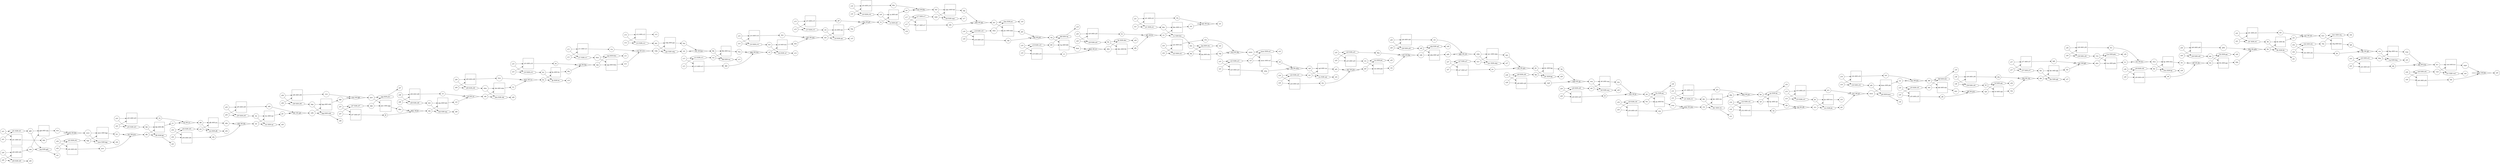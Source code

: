 digraph day24 {
  rankdir=LR;
  node [shape=circle] z07; 
  node [shape=circle] z06; 
  node [shape=circle] z09; 
  node [shape=circle] z08; 
  node [shape=circle] rqd; 
  node [shape=circle] cst; 
  node [shape=circle] ccd; 
  node [shape=circle] ssj; 
  node [shape=circle] ccp; 
  node [shape=circle] ccr; 
  node [shape=circle] pmr; 
  node [shape=circle] pmv; 
  node [shape=circle] z10; 
  node [shape=circle] kcp; 
  node [shape=circle] z12; 
  node [shape=circle] dvm; 
  node [shape=circle] z11; 
  node [shape=circle] z14; 
  node [shape=circle] mgw; 
  node [shape=circle] z13; 
  node [shape=circle] z16; 
  node [shape=circle] z15; 
  node [shape=circle] z18; 
  node [shape=circle] tvc; 
  node [shape=circle] tvb; 
  node [shape=circle] z17; 
  node [shape=circle] z19; 
  node [shape=circle] cdc; 
  node [shape=circle] dfh; 
  node [shape=circle] ctw; 
  node [shape=circle] tvm; 
  node [shape=circle] fjn; 
  node [shape=circle] rrj; 
  node [shape=circle] stm; 
  node [shape=circle] bbn; 
  node [shape=circle] dfs; 
  node [shape=circle] stq; 
  node [shape=circle] vjg; 
  node [shape=circle] mhq; 
  node [shape=circle] y00; 
  node [shape=circle] jbq; 
  node [shape=circle] z21; 
  node [shape=circle] z20; 
  node [shape=circle] y02; 
  node [shape=circle] z23; 
  node [shape=circle] y01; 
  node [shape=circle] jbr; 
  node [shape=circle] z22; 
  node [shape=circle] y04; 
  node [shape=circle] z25; 
  node [shape=circle] y03; 
  node [shape=circle] bsm; 
  node [shape=circle] z24; 
  node [shape=circle] y06; 
  node [shape=circle] sdp; 
  node [shape=circle] z27; 
  node [shape=circle] y05; 
  node [shape=circle] z26; 
  node [shape=circle] jbv; 
  node [shape=circle] y08; 
  node [shape=circle] dwt; 
  node [shape=circle] z29; 
  node [shape=circle] y07; 
  node [shape=circle] z28; 
  node [shape=circle] y09; 
  node [shape=circle] rsc; 
  node [shape=circle] dgh; 
  node [shape=circle] bck; 
  node [shape=circle] bcr; 
  node [shape=circle] rcb; 
  node [shape=circle] vkg; 
  node [shape=circle] z30; 
  node [shape=circle] y11; 
  node [shape=circle] z32; 
  node [shape=circle] y10; 
  node [shape=circle] z31; 
  node [shape=circle] tgk; 
  node [shape=circle] y13; 
  node [shape=circle] z34; 
  node [shape=circle] y12; 
  node [shape=circle] z33; 
  node [shape=circle] y15; 
  node [shape=circle] z36; 
  node [shape=circle] y14; 
  node [shape=circle] gnc; 
  node [shape=circle] z35; 
  node [shape=circle] y17; 
  node [shape=circle] z38; 
  node [shape=circle] y16; 
  node [shape=circle] tgq; 
  node [shape=circle] z37; 
  node [shape=circle] y19; 
  node [shape=circle] y18; 
  node [shape=circle] z39; 
  node [shape=circle] rtg; 
  node [shape=circle] kfd; 
  node [shape=circle] kvv; 
  node [shape=circle] bds; 
  node [shape=circle] jdk; 
  node [shape=circle] pps; 
  node [shape=circle] mjr; 
  node [shape=circle] y20; 
  node [shape=circle] z41; 
  node [shape=circle] z40; 
  node [shape=circle] x01; 
  node [shape=circle] y22; 
  node [shape=circle] z43; 
  node [shape=circle] x00; 
  node [shape=circle] y21; 
  node [shape=circle] z42; 
  node [shape=circle] x03; 
  node [shape=circle] y24; 
  node [shape=circle] z45; 
  node [shape=circle] x02; 
  node [shape=circle] y23; 
  node [shape=circle] z44; 
  node [shape=circle] x05; 
  node [shape=circle] y26; 
  node [shape=circle] x04; 
  node [shape=circle] y25; 
  node [shape=circle] x07; 
  node [shape=circle] y28; 
  node [shape=circle] fmf; 
  node [shape=circle] x06; 
  node [shape=circle] y27; 
  node [shape=circle] x09; 
  node [shape=circle] x08; 
  node [shape=circle] y29; 
  node [shape=circle] qsg; 
  node [shape=circle] nmj; 
  node [shape=circle] qss; 
  node [shape=circle] vmj; 
  node [shape=circle] x10; 
  node [shape=circle] y31; 
  node [shape=circle] bvk; 
  node [shape=circle] y30; 
  node [shape=circle] x12; 
  node [shape=circle] y33; 
  node [shape=circle] x11; 
  node [shape=circle] y32; 
  node [shape=circle] nmw; 
  node [shape=circle] x14; 
  node [shape=circle] y35; 
  node [shape=circle] x13; 
  node [shape=circle] y34; 
  node [shape=circle] x16; 
  node [shape=circle] y37; 
  node [shape=circle] x15; 
  node [shape=circle] y36; 
  node [shape=circle] x18; 
  node [shape=circle] y39; 
  node [shape=circle] x17; 
  node [shape=circle] y38; 
  node [shape=circle] x19; 
  node [shape=circle] rvg; 
  node [shape=circle] gpk; 
  node [shape=circle] qtg; 
  node [shape=circle] khh; 
  node [shape=circle] khg; 
  node [shape=circle] djs; 
  node [shape=circle] chs; 
  node [shape=circle] khn; 
  node [shape=circle] nnq; 
  node [shape=circle] y40; 
  node [shape=circle] x21; 
  node [shape=circle] y42; 
  node [shape=circle] x20; 
  node [shape=circle] y41; 
  node [shape=circle] x23; 
  node [shape=circle] y44; 
  node [shape=circle] x22; 
  node [shape=circle] y43; 
  node [shape=circle] hbr; 
  node [shape=circle] jft; 
  node [shape=circle] gqb; 
  node [shape=circle] x25; 
  node [shape=circle] x24; 
  node [shape=circle] vnr; 
  node [shape=circle] x27; 
  node [shape=circle] gqg; 
  node [shape=circle] x26; 
  node [shape=circle] x29; 
  node [shape=circle] x28; 
  node [shape=circle] tjt; 
  node [shape=circle] bwv; 
  node [shape=circle] bgp; 
  node [shape=circle] bgq; 
  node [shape=circle] x30; 
  node [shape=circle] psw; 
  node [shape=circle] x32; 
  node [shape=circle] htc; 
  node [shape=circle] mmw; 
  node [shape=circle] grb; 
  node [shape=circle] x31; 
  node [shape=circle] x34; 
  node [shape=circle] x33; 
  node [shape=circle] x36; 
  node [shape=circle] x35; 
  node [shape=circle] x38; 
  node [shape=circle] x37; 
  node [shape=circle] x39; 
  node [shape=circle] fpk; 
  node [shape=circle] rgv; 
  node [shape=circle] ptd; 
  node [shape=circle] ptk; 
  node [shape=circle] nph; 
  node [shape=circle] ptj; 
  node [shape=circle] jhd; 
  node [shape=circle] kjg; 
  node [shape=circle] npn; 
  node [shape=circle] x41; 
  node [shape=circle] hdq; 
  node [shape=circle] x40; 
  node [shape=circle] x43; 
  node [shape=circle] x42; 
  node [shape=circle] qfk; 
  node [shape=circle] sjm; 
  node [shape=circle] dmb; 
  node [shape=circle] qfn; 
  node [shape=circle] x44; 
  node [shape=circle] jhv; 
  node [shape=circle] fqc; 
  node [shape=circle] qfp; 
  node [shape=circle] gsj; 
  node [shape=circle] gst; 
  node [shape=circle] nqm; 
  node [shape=circle] gtf; 
  node [shape=circle] hvg; 
  node [shape=circle] pvc; 
  node [shape=circle] pvj; 
  node [shape=circle] wcs; 
  node [shape=circle] nrq; 
  node [shape=circle] fbk; 
  node [shape=circle] gdm; 
  node [shape=circle] qhg; 
  node [shape=circle] wtt; 
  node [shape=circle] rjq; 
  node [shape=circle] nbm; 
  node [shape=circle] wdh; 
  node [shape=circle] wdg; 
  node [shape=circle] tnt; 
  node [shape=circle] vbq; 
  node [shape=circle] vsc; 
  node [shape=circle] fcf; 
  node [shape=circle] pwp; 
  node [shape=circle] kmm; 
  node [shape=circle] rkf; 
  node [shape=circle] pgc; 
  node [shape=circle] ncf; 
  node [shape=circle] jkq; 
  node [shape=circle] fct; 
  node [shape=circle] cnm; 
  node [shape=circle] knh; 
  node [shape=circle] hhg; 
  node [shape=circle] ftw; 
  node [shape=circle] cns; 
  node [shape=circle] hhm; 
  node [shape=circle] vdc; 
  node [shape=circle] wvv; 
  node [shape=circle] fdv; 
  node [shape=circle] mbp; 
  node [shape=circle] ndp; 
  node [shape=circle] wft; 
  node [shape=circle] ggg; 
  node [shape=circle] msp; 
  node [shape=circle] jmr; 
  node [shape=circle] wgd; 
  node [shape=circle] fvh; 
  node [shape=circle] kpb; 
  node [shape=circle] mcv; 
  node [shape=circle] cpt; 
  node [shape=circle] spf; 
  node [shape=circle] dbf; 
  node [shape=circle] spg; 
  node [shape=circle] jns; 
  node [shape=circle] dbm; 
  node [shape=circle] spk; 
  node [shape=circle] nfh; 
  node [shape=circle] dsb; 
  node [shape=circle] spq; 
  node [shape=circle] fwg; 
  node [shape=circle] nfn; 
  node [shape=circle] nfq; 
  node [shape=circle] tbn; 
  node [shape=circle] vwd; 
  node [shape=circle] fgc; 
  node [shape=circle] dcc; 
  node [shape=circle] pkj; 
  node [shape=circle] dtg; 
  node [shape=circle] krb; 
  node [shape=circle] pkw; 
  node [shape=circle] tcq; 
  node [shape=circle] cbf; 
  node [shape=circle] crv; 
  node [shape=circle] srk; 
  node [shape=circle] cbk; 
  node [shape=circle] nhh; 
  node [shape=circle] nhm; 
  node [shape=circle] fht; 
  node [shape=circle] nhn; 
  node [shape=circle] ddw; 
  node [shape=circle] mfp; 
  node [shape=circle] csf; 
  node [shape=circle] csh; 
  node [shape=circle] mft; 
  node [shape=circle] z01; 
  node [shape=circle] z00; 
  node [shape=circle] z03; 
  node [shape=circle] z02; 
  node [shape=circle] kbv; 
  node [shape=circle] z05; 
  node [shape=circle] z04; 
  node [shape=square] "x23 AND y23"; 
  node [shape=octagon] "dbf XOR dsb"; 
  node [shape=square] "x41 AND y41"; 
  node [shape=square] "kbv AND ctw"; 
  node [shape=diamond] "djs OR tgk"; 
  node [shape=square] "nmw AND bgp"; 
  node [shape=diamond] "jns OR npn"; 
  node [shape=square] "y29 AND x29"; 
  node [shape=square] "y17 AND x17"; 
  node [shape=square] "kmm AND ptk"; 
  node [shape=square] "hbr AND qfp"; 
  node [shape=square] "qfk AND pvj"; 
  node [shape=octagon] "tvb XOR jhd"; 
  node [shape=octagon] "y29 XOR x29"; 
  node [shape=square] "rqd AND cns"; 
  node [shape=square] "jbv AND kjg"; 
  node [shape=octagon] "tvm XOR pkw"; 
  node [shape=square] "vwd AND kvv"; 
  node [shape=octagon] "nmw XOR bgp"; 
  node [shape=diamond] "cdc OR stq"; 
  node [shape=octagon] "x16 XOR y16"; 
  node [shape=octagon] "x37 XOR y37"; 
  node [shape=octagon] "x24 XOR y24"; 
  node [shape=octagon] "y40 XOR x40"; 
  node [shape=diamond] "ccd OR cst"; 
  node [shape=octagon] "fht XOR ddw"; 
  node [shape=square] "wft AND nnq"; 
  node [shape=square] "srk AND sjm"; 
  node [shape=square] "y06 AND x06"; 
  node [shape=octagon] "gqg XOR pmv"; 
  node [shape=diamond] "ndp OR nfq"; 
  node [shape=diamond] "bsm OR vsc"; 
  node [shape=octagon] "x15 XOR y15"; 
  node [shape=octagon] "bwv XOR vbq"; 
  node [shape=octagon] "kbv XOR ctw"; 
  node [shape=octagon] "x10 XOR y10"; 
  node [shape=octagon] "x08 XOR y08"; 
  node [shape=square] "fgc AND dvm"; 
  node [shape=square] "y03 AND x03"; 
  node [shape=octagon] "x26 XOR y26"; 
  node [shape=square] "y02 AND x02"; 
  node [shape=octagon] "x36 XOR y36"; 
  node [shape=diamond] "ptj OR dtg"; 
  node [shape=diamond] "stm OR tjt"; 
  node [shape=octagon] "mmw XOR ncf"; 
  node [shape=square] "y26 AND x26"; 
  node [shape=square] "rrj AND mft"; 
  node [shape=octagon] "x05 XOR y05"; 
  node [shape=square] "x16 AND y16"; 
  node [shape=square] "nqm AND fmf"; 
  node [shape=octagon] "wft XOR nnq"; 
  node [shape=square] "y13 AND x13"; 
  node [shape=diamond] "rcb OR khg"; 
  node [shape=square] "y28 AND x28"; 
  node [shape=square] "csf AND bck"; 
  node [shape=octagon] "x31 XOR y31"; 
  node [shape=octagon] "rrj XOR mft"; 
  node [shape=square] "hhg AND ccp"; 
  node [shape=octagon] "y00 XOR x00"; 
  node [shape=octagon] "x25 XOR y25"; 
  node [shape=square] "x42 AND y42"; 
  node [shape=diamond] "ggg OR hvg"; 
  node [shape=octagon] "pps XOR wdg"; 
  node [shape=octagon] "y04 XOR x04"; 
  node [shape=square] "qtg AND knh"; 
  node [shape=square] "x27 AND y27"; 
  node [shape=diamond] "jdk OR pmr"; 
  node [shape=octagon] "nhm XOR jmr"; 
  node [shape=square] "fpk AND dfh"; 
  node [shape=octagon] "x06 XOR y06"; 
  node [shape=square] "x38 AND y38"; 
  node [shape=octagon] "x22 XOR y22"; 
  node [shape=square] "vbq AND bwv"; 
  node [shape=octagon] "x14 XOR y14"; 
  node [shape=square] "fjn AND htc"; 
  node [shape=octagon] "kfd XOR rtg"; 
  node [shape=diamond] "bvk OR khh"; 
  node [shape=octagon] "x34 XOR y34"; 
  node [shape=square] "mmw AND ncf"; 
  node [shape=square] "y11 AND x11"; 
  node [shape=diamond] "wgd OR vjg"; 
  node [shape=diamond] "qss OR wtt"; 
  node [shape=diamond] "dmb OR crv"; 
  node [shape=square] "y08 AND x08"; 
  node [shape=diamond] "nhh OR tgq"; 
  node [shape=octagon] "cpt XOR fqc"; 
  node [shape=diamond] "tnt OR khn"; 
  node [shape=square] "fbk AND tcq"; 
  node [shape=octagon] "spq XOR gpk"; 
  node [shape=octagon] "x02 XOR y02"; 
  node [shape=square] "x20 AND y20"; 
  node [shape=square] "x36 AND y36"; 
  node [shape=square] "x12 AND y12"; 
  node [shape=octagon] "mfp XOR spf"; 
  node [shape=octagon] "spg XOR hhm"; 
  node [shape=square] "y32 AND x32"; 
  node [shape=square] "y04 AND x04"; 
  node [shape=diamond] "pkj OR msp"; 
  node [shape=diamond] "tvc OR dcc"; 
  node [shape=diamond] "vnr OR krb"; 
  node [shape=octagon] "fmf XOR nqm"; 
  node [shape=square] "rtg AND kfd"; 
  node [shape=octagon] "fvh XOR pgc"; 
  node [shape=octagon] "fcf XOR spk"; 
  node [shape=diamond] "pvc OR gst"; 
  node [shape=square] "cbk AND nbm"; 
  node [shape=square] "x09 AND y09"; 
  node [shape=octagon] "x07 XOR y07"; 
  node [shape=octagon] "ptk XOR kmm"; 
  node [shape=octagon] "x28 XOR y28"; 
  node [shape=diamond] "dbm OR jft"; 
  node [shape=square] "jbr AND wcs"; 
  node [shape=octagon] "y42 XOR x42"; 
  node [shape=square] "y00 AND x00"; 
  node [shape=octagon] "y19 XOR x19"; 
  node [shape=diamond] "tbn OR grb"; 
  node [shape=octagon] "kvv XOR vwd"; 
  node [shape=octagon] "wcs XOR jbr"; 
  node [shape=octagon] "srk XOR sjm"; 
  node [shape=square] "y39 AND x39"; 
  node [shape=octagon] "bgq XOR wdh"; 
  node [shape=square] "bbn AND rsc"; 
  node [shape=octagon] "y18 XOR x18"; 
  node [shape=square] "tvm AND pkw"; 
  node [shape=octagon] "x23 XOR y23"; 
  node [shape=square] "x19 AND y19"; 
  node [shape=diamond] "qhg OR gnc"; 
  node [shape=octagon] "jbv XOR kjg"; 
  node [shape=square] "y05 AND x05"; 
  node [shape=octagon] "x32 XOR y32"; 
  node [shape=square] "x31 AND y31"; 
  node [shape=octagon] "ccp XOR hhg"; 
  node [shape=square] "x15 AND y15"; 
  node [shape=square] "jmr AND nhm"; 
  node [shape=square] "x10 AND y10"; 
  node [shape=square] "bgq AND wdh"; 
  node [shape=octagon] "ftw XOR gsj"; 
  node [shape=square] "x44 AND y44"; 
  node [shape=octagon] "fjn XOR htc"; 
  node [shape=square] "y43 AND x43"; 
  node [shape=square] "y30 AND x30"; 
  node [shape=square] "tvb AND jhd"; 
  node [shape=square] "x40 AND y40"; 
  node [shape=diamond] "mgw OR bds"; 
  node [shape=square] "fdv AND dfs"; 
  node [shape=diamond] "rkf OR mhq"; 
  node [shape=octagon] "pvj XOR qfk"; 
  node [shape=square] "pmv AND gqg"; 
  node [shape=octagon] "x21 XOR y21"; 
  node [shape=octagon] "x38 XOR y38"; 
  node [shape=diamond] "mjr OR kpb"; 
  node [shape=diamond] "jbq OR vmj"; 
  node [shape=octagon] "jkq XOR nhn"; 
  node [shape=diamond] "qfn OR fct"; 
  node [shape=octagon] "x30 XOR y30"; 
  node [shape=octagon] "y35 XOR x35"; 
  node [shape=square] "y24 AND x24"; 
  node [shape=square] "fcf AND spk"; 
  node [shape=diamond] "cnm OR dgh"; 
  node [shape=octagon] "x27 XOR y27"; 
  node [shape=octagon] "chs XOR rgv"; 
  node [shape=diamond] "vdc OR kcp"; 
  node [shape=octagon] "y39 XOR x39"; 
  node [shape=octagon] "x13 XOR y13"; 
  node [shape=diamond] "ssj OR ccr"; 
  node [shape=diamond] "fwg OR gtf"; 
  node [shape=octagon] "knh XOR qtg"; 
  node [shape=square] "fqc AND cpt"; 
  node [shape=octagon] "y17 XOR x17"; 
  node [shape=octagon] "hbr XOR qfp"; 
  node [shape=square] "y22 AND x22"; 
  node [shape=octagon] "y01 XOR x01"; 
  node [shape=diamond] "jhv OR nph"; 
  node [shape=octagon] "dfs XOR fdv"; 
  node [shape=diamond] "gqb OR csh"; 
  node [shape=octagon] "dvm XOR fgc"; 
  node [shape=octagon] "y03 XOR x03"; 
  node [shape=square] "mfp AND spf"; 
  node [shape=octagon] "x44 XOR y44"; 
  node [shape=square] "gpk AND spq"; 
  node [shape=square] "x21 AND y21"; 
  node [shape=diamond] "cbf OR nfn"; 
  node [shape=square] "spg AND hhm"; 
  node [shape=octagon] "cns XOR rqd"; 
  node [shape=diamond] "rjq OR nfh"; 
  node [shape=square] "mcv AND mbp"; 
  node [shape=square] "wdg AND pps"; 
  node [shape=diamond] "nrq OR vkg"; 
  node [shape=square] "x33 AND y33"; 
  node [shape=octagon] "x20 XOR y20"; 
  node [shape=octagon] "y43 XOR x43"; 
  node [shape=octagon] "dfh XOR fpk"; 
  node [shape=octagon] "fbk XOR tcq"; 
  node [shape=octagon] "x09 XOR y09"; 
  node [shape=diamond] "pwp OR nmj"; 
  node [shape=square] "y25 AND x25"; 
  node [shape=square] "y34 AND x34"; 
  node [shape=octagon] "x11 XOR y11"; 
  node [shape=diamond] "hdq OR gdm"; 
  node [shape=octagon] "mcv XOR mbp"; 
  node [shape=octagon] "nbm XOR cbk"; 
  node [shape=square] "fvh AND pgc"; 
  node [shape=square] "jkq AND nhn"; 
  node [shape=diamond] "dwt OR qsg"; 
  node [shape=square] "dbf AND dsb"; 
  node [shape=octagon] "rsc XOR bbn"; 
  node [shape=square] "y14 AND x14"; 
  node [shape=square] "x35 AND y35"; 
  node [shape=octagon] "x41 XOR y41"; 
  node [shape=square] "y37 AND x37"; 
  node [shape=octagon] "bck XOR csf"; 
  node [shape=square] "y07 AND x07"; 
  node [shape=diamond] "sdp OR ptd"; 
  node [shape=square] "y01 AND x01"; 
  node [shape=diamond] "bcr OR psw"; 
  node [shape=square] "chs AND rgv"; 
  node [shape=square] "y18 AND x18"; 
  node [shape=square] "ddw AND fht"; 
  node [shape=octagon] "x33 XOR y33"; 
  node [shape=square] "gsj AND ftw"; 
  node [shape=octagon] "x12 XOR y12"; 
  node [shape=diamond] "rvg OR wvv"; 
  "x23" -> "x23 AND y23"; 
  "dbf" -> "dbf XOR dsb"; 
  "x41" -> "x41 AND y41"; 
  "kbv" -> "kbv AND ctw"; 
  "djs" -> "djs OR tgk"; 
  "nmw" -> "nmw AND bgp"; 
  "jns" -> "jns OR npn"; 
  "y29" -> "y29 AND x29"; 
  "y17" -> "y17 AND x17"; 
  "kmm" -> "kmm AND ptk"; 
  "hbr" -> "hbr AND qfp"; 
  "qfk" -> "qfk AND pvj"; 
  "tvb" -> "tvb XOR jhd"; 
  "y29" -> "y29 XOR x29"; 
  "rqd" -> "rqd AND cns"; 
  "jbv" -> "jbv AND kjg"; 
  "tvm" -> "tvm XOR pkw"; 
  "vwd" -> "vwd AND kvv"; 
  "nmw" -> "nmw XOR bgp"; 
  "cdc" -> "cdc OR stq"; 
  "x16" -> "x16 XOR y16"; 
  "x37" -> "x37 XOR y37"; 
  "x24" -> "x24 XOR y24"; 
  "y40" -> "y40 XOR x40"; 
  "ccd" -> "ccd OR cst"; 
  "fht" -> "fht XOR ddw"; 
  "wft" -> "wft AND nnq"; 
  "srk" -> "srk AND sjm"; 
  "y06" -> "y06 AND x06"; 
  "gqg" -> "gqg XOR pmv"; 
  "ndp" -> "ndp OR nfq"; 
  "bsm" -> "bsm OR vsc"; 
  "x15" -> "x15 XOR y15"; 
  "bwv" -> "bwv XOR vbq"; 
  "kbv" -> "kbv XOR ctw"; 
  "x10" -> "x10 XOR y10"; 
  "x08" -> "x08 XOR y08"; 
  "fgc" -> "fgc AND dvm"; 
  "y03" -> "y03 AND x03"; 
  "x26" -> "x26 XOR y26"; 
  "y02" -> "y02 AND x02"; 
  "x36" -> "x36 XOR y36"; 
  "ptj" -> "ptj OR dtg"; 
  "stm" -> "stm OR tjt"; 
  "mmw" -> "mmw XOR ncf"; 
  "y26" -> "y26 AND x26"; 
  "rrj" -> "rrj AND mft"; 
  "x05" -> "x05 XOR y05"; 
  "x16" -> "x16 AND y16"; 
  "nqm" -> "nqm AND fmf"; 
  "wft" -> "wft XOR nnq"; 
  "y13" -> "y13 AND x13"; 
  "rcb" -> "rcb OR khg"; 
  "y28" -> "y28 AND x28"; 
  "csf" -> "csf AND bck"; 
  "x31" -> "x31 XOR y31"; 
  "rrj" -> "rrj XOR mft"; 
  "hhg" -> "hhg AND ccp"; 
  "y00" -> "y00 XOR x00"; 
  "x25" -> "x25 XOR y25"; 
  "x42" -> "x42 AND y42"; 
  "ggg" -> "ggg OR hvg"; 
  "pps" -> "pps XOR wdg"; 
  "y04" -> "y04 XOR x04"; 
  "qtg" -> "qtg AND knh"; 
  "x27" -> "x27 AND y27"; 
  "jdk" -> "jdk OR pmr"; 
  "nhm" -> "nhm XOR jmr"; 
  "fpk" -> "fpk AND dfh"; 
  "x06" -> "x06 XOR y06"; 
  "x38" -> "x38 AND y38"; 
  "x22" -> "x22 XOR y22"; 
  "vbq" -> "vbq AND bwv"; 
  "x14" -> "x14 XOR y14"; 
  "fjn" -> "fjn AND htc"; 
  "kfd" -> "kfd XOR rtg"; 
  "bvk" -> "bvk OR khh"; 
  "x34" -> "x34 XOR y34"; 
  "mmw" -> "mmw AND ncf"; 
  "y11" -> "y11 AND x11"; 
  "wgd" -> "wgd OR vjg"; 
  "qss" -> "qss OR wtt"; 
  "dmb" -> "dmb OR crv"; 
  "y08" -> "y08 AND x08"; 
  "nhh" -> "nhh OR tgq"; 
  "cpt" -> "cpt XOR fqc"; 
  "tnt" -> "tnt OR khn"; 
  "fbk" -> "fbk AND tcq"; 
  "spq" -> "spq XOR gpk"; 
  "x02" -> "x02 XOR y02"; 
  "x20" -> "x20 AND y20"; 
  "x36" -> "x36 AND y36"; 
  "x12" -> "x12 AND y12"; 
  "mfp" -> "mfp XOR spf"; 
  "spg" -> "spg XOR hhm"; 
  "y32" -> "y32 AND x32"; 
  "y04" -> "y04 AND x04"; 
  "pkj" -> "pkj OR msp"; 
  "tvc" -> "tvc OR dcc"; 
  "vnr" -> "vnr OR krb"; 
  "fmf" -> "fmf XOR nqm"; 
  "rtg" -> "rtg AND kfd"; 
  "fvh" -> "fvh XOR pgc"; 
  "fcf" -> "fcf XOR spk"; 
  "pvc" -> "pvc OR gst"; 
  "cbk" -> "cbk AND nbm"; 
  "x09" -> "x09 AND y09"; 
  "x07" -> "x07 XOR y07"; 
  "ptk" -> "ptk XOR kmm"; 
  "x28" -> "x28 XOR y28"; 
  "dbm" -> "dbm OR jft"; 
  "jbr" -> "jbr AND wcs"; 
  "y42" -> "y42 XOR x42"; 
  "y00" -> "y00 AND x00"; 
  "y19" -> "y19 XOR x19"; 
  "tbn" -> "tbn OR grb"; 
  "kvv" -> "kvv XOR vwd"; 
  "wcs" -> "wcs XOR jbr"; 
  "srk" -> "srk XOR sjm"; 
  "y39" -> "y39 AND x39"; 
  "bgq" -> "bgq XOR wdh"; 
  "bbn" -> "bbn AND rsc"; 
  "y18" -> "y18 XOR x18"; 
  "tvm" -> "tvm AND pkw"; 
  "x23" -> "x23 XOR y23"; 
  "x19" -> "x19 AND y19"; 
  "qhg" -> "qhg OR gnc"; 
  "jbv" -> "jbv XOR kjg"; 
  "y05" -> "y05 AND x05"; 
  "x32" -> "x32 XOR y32"; 
  "x31" -> "x31 AND y31"; 
  "ccp" -> "ccp XOR hhg"; 
  "x15" -> "x15 AND y15"; 
  "jmr" -> "jmr AND nhm"; 
  "x10" -> "x10 AND y10"; 
  "bgq" -> "bgq AND wdh"; 
  "ftw" -> "ftw XOR gsj"; 
  "x44" -> "x44 AND y44"; 
  "fjn" -> "fjn XOR htc"; 
  "y43" -> "y43 AND x43"; 
  "y30" -> "y30 AND x30"; 
  "tvb" -> "tvb AND jhd"; 
  "x40" -> "x40 AND y40"; 
  "mgw" -> "mgw OR bds"; 
  "fdv" -> "fdv AND dfs"; 
  "rkf" -> "rkf OR mhq"; 
  "pvj" -> "pvj XOR qfk"; 
  "pmv" -> "pmv AND gqg"; 
  "x21" -> "x21 XOR y21"; 
  "x38" -> "x38 XOR y38"; 
  "mjr" -> "mjr OR kpb"; 
  "jbq" -> "jbq OR vmj"; 
  "jkq" -> "jkq XOR nhn"; 
  "qfn" -> "qfn OR fct"; 
  "x30" -> "x30 XOR y30"; 
  "y35" -> "y35 XOR x35"; 
  "y24" -> "y24 AND x24"; 
  "fcf" -> "fcf AND spk"; 
  "cnm" -> "cnm OR dgh"; 
  "x27" -> "x27 XOR y27"; 
  "chs" -> "chs XOR rgv"; 
  "vdc" -> "vdc OR kcp"; 
  "y39" -> "y39 XOR x39"; 
  "x13" -> "x13 XOR y13"; 
  "ssj" -> "ssj OR ccr"; 
  "fwg" -> "fwg OR gtf"; 
  "knh" -> "knh XOR qtg"; 
  "fqc" -> "fqc AND cpt"; 
  "y17" -> "y17 XOR x17"; 
  "hbr" -> "hbr XOR qfp"; 
  "y22" -> "y22 AND x22"; 
  "y01" -> "y01 XOR x01"; 
  "jhv" -> "jhv OR nph"; 
  "dfs" -> "dfs XOR fdv"; 
  "gqb" -> "gqb OR csh"; 
  "dvm" -> "dvm XOR fgc"; 
  "y03" -> "y03 XOR x03"; 
  "mfp" -> "mfp AND spf"; 
  "x44" -> "x44 XOR y44"; 
  "gpk" -> "gpk AND spq"; 
  "x21" -> "x21 AND y21"; 
  "cbf" -> "cbf OR nfn"; 
  "spg" -> "spg AND hhm"; 
  "cns" -> "cns XOR rqd"; 
  "rjq" -> "rjq OR nfh"; 
  "mcv" -> "mcv AND mbp"; 
  "wdg" -> "wdg AND pps"; 
  "nrq" -> "nrq OR vkg"; 
  "x33" -> "x33 AND y33"; 
  "x20" -> "x20 XOR y20"; 
  "y43" -> "y43 XOR x43"; 
  "dfh" -> "dfh XOR fpk"; 
  "fbk" -> "fbk XOR tcq"; 
  "x09" -> "x09 XOR y09"; 
  "pwp" -> "pwp OR nmj"; 
  "y25" -> "y25 AND x25"; 
  "y34" -> "y34 AND x34"; 
  "x11" -> "x11 XOR y11"; 
  "hdq" -> "hdq OR gdm"; 
  "mcv" -> "mcv XOR mbp"; 
  "nbm" -> "nbm XOR cbk"; 
  "fvh" -> "fvh AND pgc"; 
  "jkq" -> "jkq AND nhn"; 
  "dwt" -> "dwt OR qsg"; 
  "dbf" -> "dbf AND dsb"; 
  "rsc" -> "rsc XOR bbn"; 
  "y14" -> "y14 AND x14"; 
  "x35" -> "x35 AND y35"; 
  "x41" -> "x41 XOR y41"; 
  "y37" -> "y37 AND x37"; 
  "bck" -> "bck XOR csf"; 
  "y07" -> "y07 AND x07"; 
  "sdp" -> "sdp OR ptd"; 
  "y01" -> "y01 AND x01"; 
  "bcr" -> "bcr OR psw"; 
  "chs" -> "chs AND rgv"; 
  "y18" -> "y18 AND x18"; 
  "ddw" -> "ddw AND fht"; 
  "x33" -> "x33 XOR y33"; 
  "gsj" -> "gsj AND ftw"; 
  "x12" -> "x12 XOR y12"; 
  "rvg" -> "rvg OR wvv"; 
  "y23" -> "x23 AND y23"; 
  "dsb" -> "dbf XOR dsb"; 
  "y41" -> "x41 AND y41"; 
  "ctw" -> "kbv AND ctw"; 
  "tgk" -> "djs OR tgk"; 
  "bgp" -> "nmw AND bgp"; 
  "npn" -> "jns OR npn"; 
  "x29" -> "y29 AND x29"; 
  "x17" -> "y17 AND x17"; 
  "ptk" -> "kmm AND ptk"; 
  "qfp" -> "hbr AND qfp"; 
  "pvj" -> "qfk AND pvj"; 
  "jhd" -> "tvb XOR jhd"; 
  "x29" -> "y29 XOR x29"; 
  "cns" -> "rqd AND cns"; 
  "kjg" -> "jbv AND kjg"; 
  "pkw" -> "tvm XOR pkw"; 
  "kvv" -> "vwd AND kvv"; 
  "bgp" -> "nmw XOR bgp"; 
  "stq" -> "cdc OR stq"; 
  "y16" -> "x16 XOR y16"; 
  "y37" -> "x37 XOR y37"; 
  "y24" -> "x24 XOR y24"; 
  "x40" -> "y40 XOR x40"; 
  "cst" -> "ccd OR cst"; 
  "ddw" -> "fht XOR ddw"; 
  "nnq" -> "wft AND nnq"; 
  "sjm" -> "srk AND sjm"; 
  "x06" -> "y06 AND x06"; 
  "pmv" -> "gqg XOR pmv"; 
  "nfq" -> "ndp OR nfq"; 
  "vsc" -> "bsm OR vsc"; 
  "y15" -> "x15 XOR y15"; 
  "vbq" -> "bwv XOR vbq"; 
  "ctw" -> "kbv XOR ctw"; 
  "y10" -> "x10 XOR y10"; 
  "y08" -> "x08 XOR y08"; 
  "dvm" -> "fgc AND dvm"; 
  "x03" -> "y03 AND x03"; 
  "y26" -> "x26 XOR y26"; 
  "x02" -> "y02 AND x02"; 
  "y36" -> "x36 XOR y36"; 
  "dtg" -> "ptj OR dtg"; 
  "tjt" -> "stm OR tjt"; 
  "ncf" -> "mmw XOR ncf"; 
  "x26" -> "y26 AND x26"; 
  "mft" -> "rrj AND mft"; 
  "y05" -> "x05 XOR y05"; 
  "y16" -> "x16 AND y16"; 
  "fmf" -> "nqm AND fmf"; 
  "nnq" -> "wft XOR nnq"; 
  "x13" -> "y13 AND x13"; 
  "khg" -> "rcb OR khg"; 
  "x28" -> "y28 AND x28"; 
  "bck" -> "csf AND bck"; 
  "y31" -> "x31 XOR y31"; 
  "mft" -> "rrj XOR mft"; 
  "ccp" -> "hhg AND ccp"; 
  "x00" -> "y00 XOR x00"; 
  "y25" -> "x25 XOR y25"; 
  "y42" -> "x42 AND y42"; 
  "hvg" -> "ggg OR hvg"; 
  "wdg" -> "pps XOR wdg"; 
  "x04" -> "y04 XOR x04"; 
  "knh" -> "qtg AND knh"; 
  "y27" -> "x27 AND y27"; 
  "pmr" -> "jdk OR pmr"; 
  "jmr" -> "nhm XOR jmr"; 
  "dfh" -> "fpk AND dfh"; 
  "y06" -> "x06 XOR y06"; 
  "y38" -> "x38 AND y38"; 
  "y22" -> "x22 XOR y22"; 
  "bwv" -> "vbq AND bwv"; 
  "y14" -> "x14 XOR y14"; 
  "htc" -> "fjn AND htc"; 
  "rtg" -> "kfd XOR rtg"; 
  "khh" -> "bvk OR khh"; 
  "y34" -> "x34 XOR y34"; 
  "ncf" -> "mmw AND ncf"; 
  "x11" -> "y11 AND x11"; 
  "vjg" -> "wgd OR vjg"; 
  "wtt" -> "qss OR wtt"; 
  "crv" -> "dmb OR crv"; 
  "x08" -> "y08 AND x08"; 
  "tgq" -> "nhh OR tgq"; 
  "fqc" -> "cpt XOR fqc"; 
  "khn" -> "tnt OR khn"; 
  "tcq" -> "fbk AND tcq"; 
  "gpk" -> "spq XOR gpk"; 
  "y02" -> "x02 XOR y02"; 
  "y20" -> "x20 AND y20"; 
  "y36" -> "x36 AND y36"; 
  "y12" -> "x12 AND y12"; 
  "spf" -> "mfp XOR spf"; 
  "hhm" -> "spg XOR hhm"; 
  "x32" -> "y32 AND x32"; 
  "x04" -> "y04 AND x04"; 
  "msp" -> "pkj OR msp"; 
  "dcc" -> "tvc OR dcc"; 
  "krb" -> "vnr OR krb"; 
  "nqm" -> "fmf XOR nqm"; 
  "kfd" -> "rtg AND kfd"; 
  "pgc" -> "fvh XOR pgc"; 
  "spk" -> "fcf XOR spk"; 
  "gst" -> "pvc OR gst"; 
  "nbm" -> "cbk AND nbm"; 
  "y09" -> "x09 AND y09"; 
  "y07" -> "x07 XOR y07"; 
  "kmm" -> "ptk XOR kmm"; 
  "y28" -> "x28 XOR y28"; 
  "jft" -> "dbm OR jft"; 
  "wcs" -> "jbr AND wcs"; 
  "x42" -> "y42 XOR x42"; 
  "x00" -> "y00 AND x00"; 
  "x19" -> "y19 XOR x19"; 
  "grb" -> "tbn OR grb"; 
  "vwd" -> "kvv XOR vwd"; 
  "jbr" -> "wcs XOR jbr"; 
  "sjm" -> "srk XOR sjm"; 
  "x39" -> "y39 AND x39"; 
  "wdh" -> "bgq XOR wdh"; 
  "rsc" -> "bbn AND rsc"; 
  "x18" -> "y18 XOR x18"; 
  "pkw" -> "tvm AND pkw"; 
  "y23" -> "x23 XOR y23"; 
  "y19" -> "x19 AND y19"; 
  "gnc" -> "qhg OR gnc"; 
  "kjg" -> "jbv XOR kjg"; 
  "x05" -> "y05 AND x05"; 
  "y32" -> "x32 XOR y32"; 
  "y31" -> "x31 AND y31"; 
  "hhg" -> "ccp XOR hhg"; 
  "y15" -> "x15 AND y15"; 
  "nhm" -> "jmr AND nhm"; 
  "y10" -> "x10 AND y10"; 
  "wdh" -> "bgq AND wdh"; 
  "gsj" -> "ftw XOR gsj"; 
  "y44" -> "x44 AND y44"; 
  "htc" -> "fjn XOR htc"; 
  "x43" -> "y43 AND x43"; 
  "x30" -> "y30 AND x30"; 
  "jhd" -> "tvb AND jhd"; 
  "y40" -> "x40 AND y40"; 
  "bds" -> "mgw OR bds"; 
  "dfs" -> "fdv AND dfs"; 
  "mhq" -> "rkf OR mhq"; 
  "qfk" -> "pvj XOR qfk"; 
  "gqg" -> "pmv AND gqg"; 
  "y21" -> "x21 XOR y21"; 
  "y38" -> "x38 XOR y38"; 
  "kpb" -> "mjr OR kpb"; 
  "vmj" -> "jbq OR vmj"; 
  "nhn" -> "jkq XOR nhn"; 
  "fct" -> "qfn OR fct"; 
  "y30" -> "x30 XOR y30"; 
  "x35" -> "y35 XOR x35"; 
  "x24" -> "y24 AND x24"; 
  "spk" -> "fcf AND spk"; 
  "dgh" -> "cnm OR dgh"; 
  "y27" -> "x27 XOR y27"; 
  "rgv" -> "chs XOR rgv"; 
  "kcp" -> "vdc OR kcp"; 
  "x39" -> "y39 XOR x39"; 
  "y13" -> "x13 XOR y13"; 
  "ccr" -> "ssj OR ccr"; 
  "gtf" -> "fwg OR gtf"; 
  "qtg" -> "knh XOR qtg"; 
  "cpt" -> "fqc AND cpt"; 
  "x17" -> "y17 XOR x17"; 
  "qfp" -> "hbr XOR qfp"; 
  "x22" -> "y22 AND x22"; 
  "x01" -> "y01 XOR x01"; 
  "nph" -> "jhv OR nph"; 
  "fdv" -> "dfs XOR fdv"; 
  "csh" -> "gqb OR csh"; 
  "fgc" -> "dvm XOR fgc"; 
  "x03" -> "y03 XOR x03"; 
  "spf" -> "mfp AND spf"; 
  "y44" -> "x44 XOR y44"; 
  "spq" -> "gpk AND spq"; 
  "y21" -> "x21 AND y21"; 
  "nfn" -> "cbf OR nfn"; 
  "hhm" -> "spg AND hhm"; 
  "rqd" -> "cns XOR rqd"; 
  "nfh" -> "rjq OR nfh"; 
  "mbp" -> "mcv AND mbp"; 
  "pps" -> "wdg AND pps"; 
  "vkg" -> "nrq OR vkg"; 
  "y33" -> "x33 AND y33"; 
  "y20" -> "x20 XOR y20"; 
  "x43" -> "y43 XOR x43"; 
  "fpk" -> "dfh XOR fpk"; 
  "tcq" -> "fbk XOR tcq"; 
  "y09" -> "x09 XOR y09"; 
  "nmj" -> "pwp OR nmj"; 
  "x25" -> "y25 AND x25"; 
  "x34" -> "y34 AND x34"; 
  "y11" -> "x11 XOR y11"; 
  "gdm" -> "hdq OR gdm"; 
  "mbp" -> "mcv XOR mbp"; 
  "cbk" -> "nbm XOR cbk"; 
  "pgc" -> "fvh AND pgc"; 
  "nhn" -> "jkq AND nhn"; 
  "qsg" -> "dwt OR qsg"; 
  "dsb" -> "dbf AND dsb"; 
  "bbn" -> "rsc XOR bbn"; 
  "x14" -> "y14 AND x14"; 
  "y35" -> "x35 AND y35"; 
  "y41" -> "x41 XOR y41"; 
  "x37" -> "y37 AND x37"; 
  "csf" -> "bck XOR csf"; 
  "x07" -> "y07 AND x07"; 
  "ptd" -> "sdp OR ptd"; 
  "x01" -> "y01 AND x01"; 
  "psw" -> "bcr OR psw"; 
  "rgv" -> "chs AND rgv"; 
  "x18" -> "y18 AND x18"; 
  "fht" -> "ddw AND fht"; 
  "y33" -> "x33 XOR y33"; 
  "ftw" -> "gsj AND ftw"; 
  "y12" -> "x12 XOR y12"; 
  "wvv" -> "rvg OR wvv"; 
  "x23 AND y23" -> "mhq"; 
  "dbf XOR dsb" -> "z35"; 
  "x41 AND y41" -> "qss"; 
  "kbv AND ctw" -> "qhg"; 
  "djs OR tgk" -> "ccp"; 
  "nmw AND bgp" -> "bcr"; 
  "jns OR npn" -> "jbv"; 
  "y29 AND x29" -> "tjt"; 
  "y17 AND x17" -> "nhh"; 
  "kmm AND ptk" -> "vnr"; 
  "hbr AND qfp" -> "mjr"; 
  "qfk AND pvj" -> "ndp"; 
  "tvb XOR jhd" -> "z25"; 
  "y29 XOR x29" -> "wft"; 
  "rqd AND cns" -> "grb"; 
  "jbv AND kjg" -> "vjg"; 
  "tvm XOR pkw" -> "z38"; 
  "vwd AND kvv" -> "mgw"; 
  "nmw XOR bgp" -> "z02"; 
  "cdc OR stq" -> "z21"; 
  "x16 XOR y16" -> "mft"; 
  "x37 XOR y37" -> "hbr"; 
  "x24 XOR y24" -> "cns"; 
  "y40 XOR x40" -> "pgc"; 
  "ccd OR cst" -> "cbk"; 
  "fht XOR ddw" -> "z20"; 
  "wft AND nnq" -> "stm"; 
  "srk AND sjm" -> "fwg"; 
  "y06 AND x06" -> "cnm"; 
  "gqg XOR pmv" -> "z07"; 
  "ndp OR nfq" -> "rgv"; 
  "bsm OR vsc" -> "fjn"; 
  "x15 XOR y15" -> "srk"; 
  "bwv XOR vbq" -> "z42"; 
  "kbv XOR ctw" -> "z31"; 
  "x10 XOR y10" -> "htc"; 
  "x08 XOR y08" -> "knh"; 
  "fgc AND dvm" -> "nfn"; 
  "y03 AND x03" -> "ssj"; 
  "x26 XOR y26" -> "spf"; 
  "y02 AND x02" -> "psw"; 
  "x36 XOR y36" -> "fcf"; 
  "ptj OR dtg" -> "spg"; 
  "stm OR tjt" -> "gsj"; 
  "mmw XOR ncf" -> "z23"; 
  "y26 AND x26" -> "csh"; 
  "rrj AND mft" -> "tnt"; 
  "x05 XOR y05" -> "chs"; 
  "x16 AND y16" -> "khn"; 
  "nqm AND fmf" -> "tgq"; 
  "wft XOR nnq" -> "z29"; 
  "y13 AND x13" -> "ggg"; 
  "rcb OR khg" -> "mfp"; 
  "y28 AND x28" -> "wgd"; 
  "csf AND bck" -> "qsg"; 
  "x31 XOR y31" -> "kbv"; 
  "rrj XOR mft" -> "z16"; 
  "hhg AND ccp" -> "msp"; 
  "y00 XOR x00" -> "z00"; 
  "x25 XOR y25" -> "khg"; 
  "x42 AND y42" -> "djs"; 
  "ggg OR hvg" -> "csf"; 
  "pps XOR wdg" -> "vdc"; 
  "y04 XOR x04" -> "pvj"; 
  "qtg AND knh" -> "ccd"; 
  "x27 AND y27" -> "jns"; 
  "jdk OR pmr" -> "spk"; 
  "nhm XOR jmr" -> "z18"; 
  "fpk AND dfh" -> "ccr"; 
  "x06 XOR y06" -> "bgq"; 
  "x38 AND y38" -> "dcc"; 
  "x22 XOR y22" -> "jkq"; 
  "vbq AND bwv" -> "tgk"; 
  "x14 XOR y14" -> "bck"; 
  "fjn AND htc" -> "dtg"; 
  "kfd XOR rtg" -> "z19"; 
  "bvk OR khh" -> "nmw"; 
  "x34 XOR y34" -> "ptk"; 
  "mmw AND ncf" -> "rkf"; 
  "y11 AND x11" -> "rvg"; 
  "wgd OR vjg" -> "nnq"; 
  "qss OR wtt" -> "bwv"; 
  "dmb OR crv" -> "ddw"; 
  "y08 AND x08" -> "cst"; 
  "nhh OR tgq" -> "jmr"; 
  "cpt XOR fqc" -> "z32"; 
  "tnt OR khn" -> "fmf"; 
  "fbk AND tcq" -> "hvg"; 
  "spq XOR gpk" -> "z01"; 
  "x02 XOR y02" -> "bgp"; 
  "x20 AND y20" -> "fct"; 
  "x36 AND y36" -> "jbq"; 
  "x12 AND y12" -> "z12"; 
  "mfp XOR spf" -> "z26"; 
  "spg XOR hhm" -> "z11"; 
  "y32 AND x32" -> "rjq"; 
  "y04 AND x04" -> "nfq"; 
  "pkj OR msp" -> "kvv"; 
  "tvc OR dcc" -> "dvm"; 
  "vnr OR krb" -> "dbf"; 
  "fmf XOR nqm" -> "z17"; 
  "rtg AND kfd" -> "dmb"; 
  "fvh XOR pgc" -> "z40"; 
  "fcf XOR spk" -> "z36"; 
  "pvc OR gst" -> "kmm"; 
  "cbk AND nbm" -> "vsc"; 
  "x09 AND y09" -> "bsm"; 
  "x07 XOR y07" -> "gqg"; 
  "ptk XOR kmm" -> "z34"; 
  "x28 XOR y28" -> "kjg"; 
  "dbm OR jft" -> "qtg"; 
  "jbr AND wcs" -> "z33"; 
  "y42 XOR x42" -> "vbq"; 
  "y00 AND x00" -> "spq"; 
  "y19 XOR x19" -> "kfd"; 
  "tbn OR grb" -> "jhd"; 
  "kvv XOR vwd" -> "z44"; 
  "wcs XOR jbr" -> "gst"; 
  "srk XOR sjm" -> "z15"; 
  "y39 AND x39" -> "cbf"; 
  "bgq XOR wdh" -> "z06"; 
  "bbn AND rsc" -> "cdc"; 
  "y18 XOR x18" -> "nhm"; 
  "tvm AND pkw" -> "tvc"; 
  "x23 XOR y23" -> "ncf"; 
  "x19 AND y19" -> "crv"; 
  "qhg OR gnc" -> "fqc"; 
  "jbv XOR kjg" -> "z28"; 
  "y05 AND x05" -> "nph"; 
  "x32 XOR y32" -> "cpt"; 
  "x31 AND y31" -> "gnc"; 
  "ccp XOR hhg" -> "z43"; 
  "x15 AND y15" -> "gtf"; 
  "jmr AND nhm" -> "ptd"; 
  "x10 AND y10" -> "ptj"; 
  "bgq AND wdh" -> "dgh"; 
  "ftw XOR gsj" -> "z30"; 
  "x44 AND y44" -> "bds"; 
  "fjn XOR htc" -> "z10"; 
  "y43 AND x43" -> "pkj"; 
  "y30 AND x30" -> "nmj"; 
  "tvb AND jhd" -> "rcb"; 
  "x40 AND y40" -> "gdm"; 
  "mgw OR bds" -> "z45"; 
  "fdv AND dfs" -> "wtt"; 
  "rkf OR mhq" -> "rqd"; 
  "pvj XOR qfk" -> "z04"; 
  "pmv AND gqg" -> "dbm"; 
  "x21 XOR y21" -> "bbn"; 
  "x38 XOR y38" -> "tvm"; 
  "mjr OR kpb" -> "pkw"; 
  "jbq OR vmj" -> "qfp"; 
  "jkq XOR nhn" -> "z22"; 
  "qfn OR fct" -> "rsc"; 
  "x30 XOR y30" -> "ftw"; 
  "y35 XOR x35" -> "dsb"; 
  "y24 AND x24" -> "tbn"; 
  "fcf AND spk" -> "vmj"; 
  "cnm OR dgh" -> "pmv"; 
  "x27 XOR y27" -> "mcv"; 
  "chs XOR rgv" -> "z05"; 
  "vdc OR kcp" -> "fbk"; 
  "y39 XOR x39" -> "fgc"; 
  "x13 XOR y13" -> "tcq"; 
  "ssj OR ccr" -> "qfk"; 
  "fwg OR gtf" -> "rrj"; 
  "knh XOR qtg" -> "z08"; 
  "fqc AND cpt" -> "nfh"; 
  "y17 XOR x17" -> "nqm"; 
  "hbr XOR qfp" -> "z37"; 
  "y22 AND x22" -> "nrq"; 
  "y01 XOR x01" -> "gpk"; 
  "jhv OR nph" -> "wdh"; 
  "dfs XOR fdv" -> "z41"; 
  "gqb OR csh" -> "mbp"; 
  "dvm XOR fgc" -> "z39"; 
  "y03 XOR x03" -> "fpk"; 
  "mfp AND spf" -> "gqb"; 
  "x44 XOR y44" -> "vwd"; 
  "gpk AND spq" -> "bvk"; 
  "x21 AND y21" -> "stq"; 
  "cbf OR nfn" -> "fvh"; 
  "spg AND hhm" -> "wvv"; 
  "cns XOR rqd" -> "z24"; 
  "rjq OR nfh" -> "wcs"; 
  "mcv AND mbp" -> "npn"; 
  "wdg AND pps" -> "kcp"; 
  "nrq OR vkg" -> "mmw"; 
  "x33 AND y33" -> "pvc"; 
  "x20 XOR y20" -> "fht"; 
  "y43 XOR x43" -> "hhg"; 
  "dfh XOR fpk" -> "z03"; 
  "fbk XOR tcq" -> "z13"; 
  "x09 XOR y09" -> "nbm"; 
  "pwp OR nmj" -> "ctw"; 
  "y25 AND x25" -> "tvb"; 
  "y34 AND x34" -> "krb"; 
  "x11 XOR y11" -> "hhm"; 
  "hdq OR gdm" -> "fdv"; 
  "mcv XOR mbp" -> "z27"; 
  "nbm XOR cbk" -> "z09"; 
  "fvh AND pgc" -> "hdq"; 
  "jkq AND nhn" -> "vkg"; 
  "dwt OR qsg" -> "sjm"; 
  "dbf AND dsb" -> "pmr"; 
  "rsc XOR bbn" -> "nhn"; 
  "y14 AND x14" -> "dwt"; 
  "x35 AND y35" -> "jdk"; 
  "x41 XOR y41" -> "dfs"; 
  "y37 AND x37" -> "kpb"; 
  "bck XOR csf" -> "z14"; 
  "y07 AND x07" -> "jft"; 
  "sdp OR ptd" -> "rtg"; 
  "y01 AND x01" -> "khh"; 
  "bcr OR psw" -> "dfh"; 
  "chs AND rgv" -> "jhv"; 
  "y18 AND x18" -> "sdp"; 
  "ddw AND fht" -> "qfn"; 
  "x33 XOR y33" -> "jbr"; 
  "gsj AND ftw" -> "pwp"; 
  "x12 XOR y12" -> "pps"; 
  "rvg OR wvv" -> "wdg"; 
}
